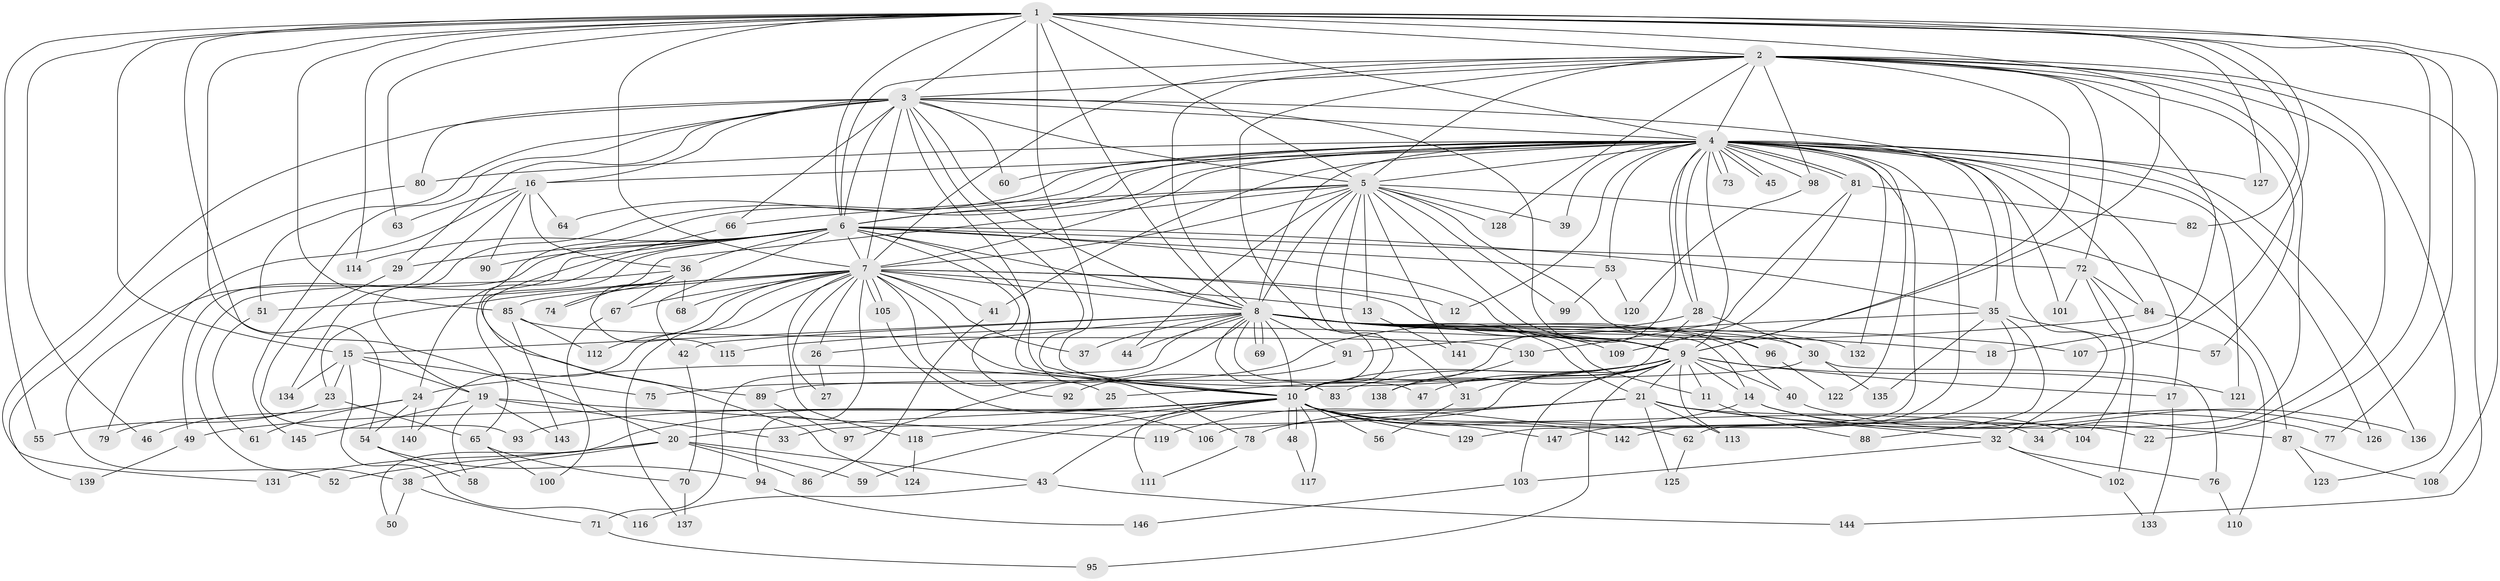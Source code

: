// Generated by graph-tools (version 1.1) at 2025/49/03/09/25 03:49:40]
// undirected, 147 vertices, 319 edges
graph export_dot {
graph [start="1"]
  node [color=gray90,style=filled];
  1;
  2;
  3;
  4;
  5;
  6;
  7;
  8;
  9;
  10;
  11;
  12;
  13;
  14;
  15;
  16;
  17;
  18;
  19;
  20;
  21;
  22;
  23;
  24;
  25;
  26;
  27;
  28;
  29;
  30;
  31;
  32;
  33;
  34;
  35;
  36;
  37;
  38;
  39;
  40;
  41;
  42;
  43;
  44;
  45;
  46;
  47;
  48;
  49;
  50;
  51;
  52;
  53;
  54;
  55;
  56;
  57;
  58;
  59;
  60;
  61;
  62;
  63;
  64;
  65;
  66;
  67;
  68;
  69;
  70;
  71;
  72;
  73;
  74;
  75;
  76;
  77;
  78;
  79;
  80;
  81;
  82;
  83;
  84;
  85;
  86;
  87;
  88;
  89;
  90;
  91;
  92;
  93;
  94;
  95;
  96;
  97;
  98;
  99;
  100;
  101;
  102;
  103;
  104;
  105;
  106;
  107;
  108;
  109;
  110;
  111;
  112;
  113;
  114;
  115;
  116;
  117;
  118;
  119;
  120;
  121;
  122;
  123;
  124;
  125;
  126;
  127;
  128;
  129;
  130;
  131;
  132;
  133;
  134;
  135;
  136;
  137;
  138;
  139;
  140;
  141;
  142;
  143;
  144;
  145;
  146;
  147;
  1 -- 2;
  1 -- 3;
  1 -- 4;
  1 -- 5;
  1 -- 6;
  1 -- 7;
  1 -- 8;
  1 -- 9;
  1 -- 10;
  1 -- 15;
  1 -- 20;
  1 -- 22;
  1 -- 46;
  1 -- 54;
  1 -- 55;
  1 -- 63;
  1 -- 77;
  1 -- 82;
  1 -- 85;
  1 -- 107;
  1 -- 108;
  1 -- 114;
  1 -- 127;
  2 -- 3;
  2 -- 4;
  2 -- 5;
  2 -- 6;
  2 -- 7;
  2 -- 8;
  2 -- 9;
  2 -- 10;
  2 -- 18;
  2 -- 34;
  2 -- 57;
  2 -- 62;
  2 -- 72;
  2 -- 98;
  2 -- 123;
  2 -- 128;
  2 -- 144;
  3 -- 4;
  3 -- 5;
  3 -- 6;
  3 -- 7;
  3 -- 8;
  3 -- 9;
  3 -- 10;
  3 -- 16;
  3 -- 29;
  3 -- 32;
  3 -- 51;
  3 -- 60;
  3 -- 66;
  3 -- 78;
  3 -- 80;
  3 -- 131;
  3 -- 145;
  4 -- 5;
  4 -- 6;
  4 -- 7;
  4 -- 8;
  4 -- 9;
  4 -- 10;
  4 -- 12;
  4 -- 16;
  4 -- 17;
  4 -- 19;
  4 -- 28;
  4 -- 28;
  4 -- 35;
  4 -- 39;
  4 -- 41;
  4 -- 45;
  4 -- 45;
  4 -- 53;
  4 -- 60;
  4 -- 64;
  4 -- 65;
  4 -- 73;
  4 -- 73;
  4 -- 80;
  4 -- 81;
  4 -- 81;
  4 -- 84;
  4 -- 98;
  4 -- 101;
  4 -- 121;
  4 -- 122;
  4 -- 126;
  4 -- 127;
  4 -- 129;
  4 -- 132;
  4 -- 136;
  4 -- 147;
  5 -- 6;
  5 -- 7;
  5 -- 8;
  5 -- 9;
  5 -- 10;
  5 -- 13;
  5 -- 31;
  5 -- 39;
  5 -- 44;
  5 -- 66;
  5 -- 74;
  5 -- 87;
  5 -- 96;
  5 -- 99;
  5 -- 128;
  5 -- 141;
  6 -- 7;
  6 -- 8;
  6 -- 9;
  6 -- 10;
  6 -- 24;
  6 -- 29;
  6 -- 35;
  6 -- 36;
  6 -- 42;
  6 -- 49;
  6 -- 52;
  6 -- 53;
  6 -- 72;
  6 -- 90;
  6 -- 92;
  6 -- 114;
  6 -- 124;
  7 -- 8;
  7 -- 9;
  7 -- 10;
  7 -- 12;
  7 -- 13;
  7 -- 23;
  7 -- 25;
  7 -- 26;
  7 -- 27;
  7 -- 37;
  7 -- 41;
  7 -- 51;
  7 -- 67;
  7 -- 68;
  7 -- 85;
  7 -- 94;
  7 -- 105;
  7 -- 105;
  7 -- 112;
  7 -- 118;
  7 -- 137;
  7 -- 140;
  8 -- 9;
  8 -- 10;
  8 -- 11;
  8 -- 14;
  8 -- 15;
  8 -- 18;
  8 -- 21;
  8 -- 26;
  8 -- 30;
  8 -- 37;
  8 -- 40;
  8 -- 42;
  8 -- 44;
  8 -- 47;
  8 -- 69;
  8 -- 69;
  8 -- 71;
  8 -- 83;
  8 -- 91;
  8 -- 96;
  8 -- 97;
  8 -- 107;
  8 -- 109;
  8 -- 132;
  9 -- 10;
  9 -- 11;
  9 -- 14;
  9 -- 17;
  9 -- 21;
  9 -- 24;
  9 -- 25;
  9 -- 31;
  9 -- 33;
  9 -- 40;
  9 -- 47;
  9 -- 83;
  9 -- 95;
  9 -- 103;
  9 -- 113;
  9 -- 121;
  10 -- 20;
  10 -- 22;
  10 -- 34;
  10 -- 43;
  10 -- 48;
  10 -- 48;
  10 -- 50;
  10 -- 56;
  10 -- 59;
  10 -- 62;
  10 -- 93;
  10 -- 111;
  10 -- 117;
  10 -- 118;
  10 -- 129;
  10 -- 142;
  10 -- 147;
  11 -- 88;
  13 -- 141;
  14 -- 78;
  14 -- 104;
  14 -- 126;
  15 -- 19;
  15 -- 23;
  15 -- 75;
  15 -- 116;
  15 -- 134;
  16 -- 36;
  16 -- 63;
  16 -- 64;
  16 -- 79;
  16 -- 90;
  16 -- 134;
  17 -- 133;
  19 -- 33;
  19 -- 58;
  19 -- 119;
  19 -- 143;
  19 -- 145;
  20 -- 38;
  20 -- 43;
  20 -- 52;
  20 -- 59;
  20 -- 86;
  20 -- 131;
  21 -- 32;
  21 -- 49;
  21 -- 77;
  21 -- 87;
  21 -- 106;
  21 -- 113;
  21 -- 119;
  21 -- 125;
  23 -- 55;
  23 -- 65;
  23 -- 79;
  24 -- 46;
  24 -- 54;
  24 -- 61;
  24 -- 140;
  26 -- 27;
  28 -- 30;
  28 -- 75;
  28 -- 138;
  29 -- 93;
  30 -- 76;
  30 -- 89;
  30 -- 135;
  31 -- 56;
  32 -- 76;
  32 -- 102;
  32 -- 103;
  35 -- 57;
  35 -- 88;
  35 -- 91;
  35 -- 135;
  35 -- 142;
  36 -- 38;
  36 -- 67;
  36 -- 68;
  36 -- 74;
  36 -- 115;
  38 -- 50;
  38 -- 71;
  40 -- 136;
  41 -- 86;
  42 -- 70;
  43 -- 116;
  43 -- 144;
  48 -- 117;
  49 -- 139;
  51 -- 61;
  53 -- 99;
  53 -- 120;
  54 -- 58;
  54 -- 94;
  62 -- 125;
  65 -- 70;
  65 -- 100;
  66 -- 89;
  67 -- 100;
  70 -- 137;
  71 -- 95;
  72 -- 84;
  72 -- 101;
  72 -- 102;
  72 -- 104;
  76 -- 110;
  78 -- 111;
  80 -- 139;
  81 -- 82;
  81 -- 109;
  81 -- 130;
  84 -- 110;
  84 -- 115;
  85 -- 112;
  85 -- 130;
  85 -- 143;
  87 -- 108;
  87 -- 123;
  89 -- 97;
  91 -- 92;
  94 -- 146;
  96 -- 122;
  98 -- 120;
  102 -- 133;
  103 -- 146;
  105 -- 106;
  118 -- 124;
  130 -- 138;
}
